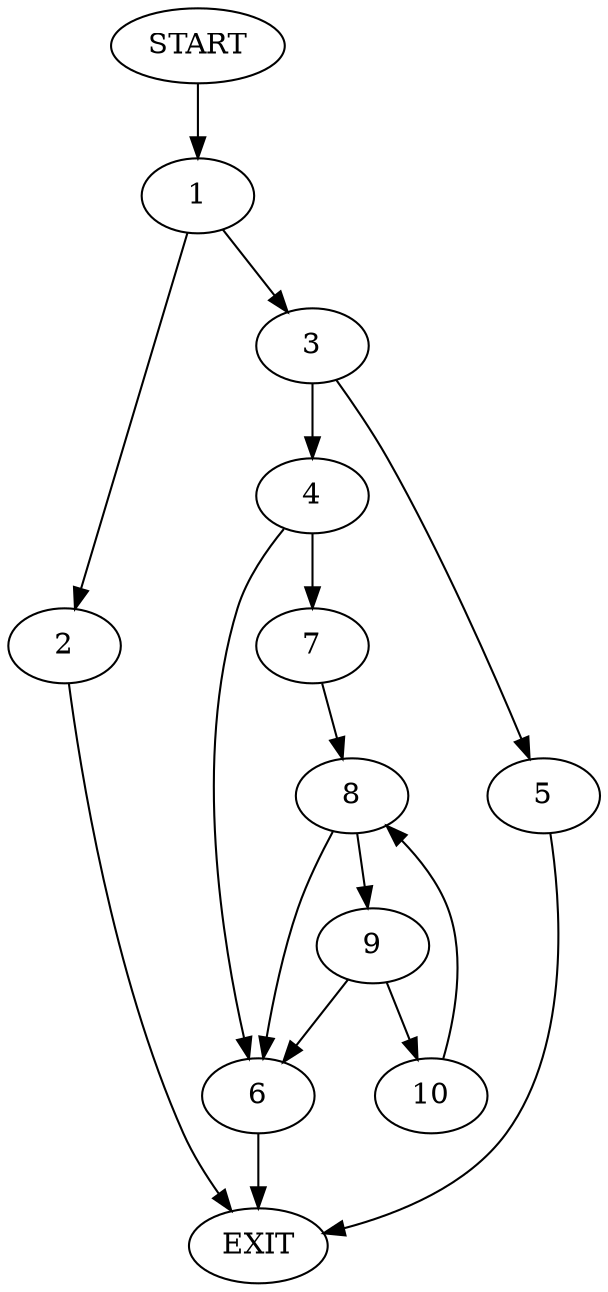 digraph {
0 [label="START"]
11 [label="EXIT"]
0 -> 1
1 -> 2
1 -> 3
2 -> 11
3 -> 4
3 -> 5
5 -> 11
4 -> 6
4 -> 7
6 -> 11
7 -> 8
8 -> 6
8 -> 9
9 -> 6
9 -> 10
10 -> 8
}
